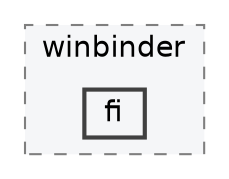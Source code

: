 digraph "E:/Bearsampp-development/sandbox/core/libs/winbinder/fi"
{
 // LATEX_PDF_SIZE
  bgcolor="transparent";
  edge [fontname=Helvetica,fontsize=14,labelfontname=Helvetica,labelfontsize=14];
  node [fontname=Helvetica,fontsize=14,shape=box,height=0.2,width=0.4];
  compound=true
  subgraph clusterdir_ccdffaff8f99dda21aee566f25957f47 {
    graph [ bgcolor="#f5f6f8", pencolor="grey50", label="winbinder", fontname=Helvetica,fontsize=14 style="filled,dashed", URL="dir_ccdffaff8f99dda21aee566f25957f47.html",tooltip=""]
  dir_a179f0d0b58d9716897c7c681415ace7 [label="fi", fillcolor="#f5f6f8", color="grey25", style="filled,bold", URL="dir_a179f0d0b58d9716897c7c681415ace7.html",tooltip=""];
  }
}
